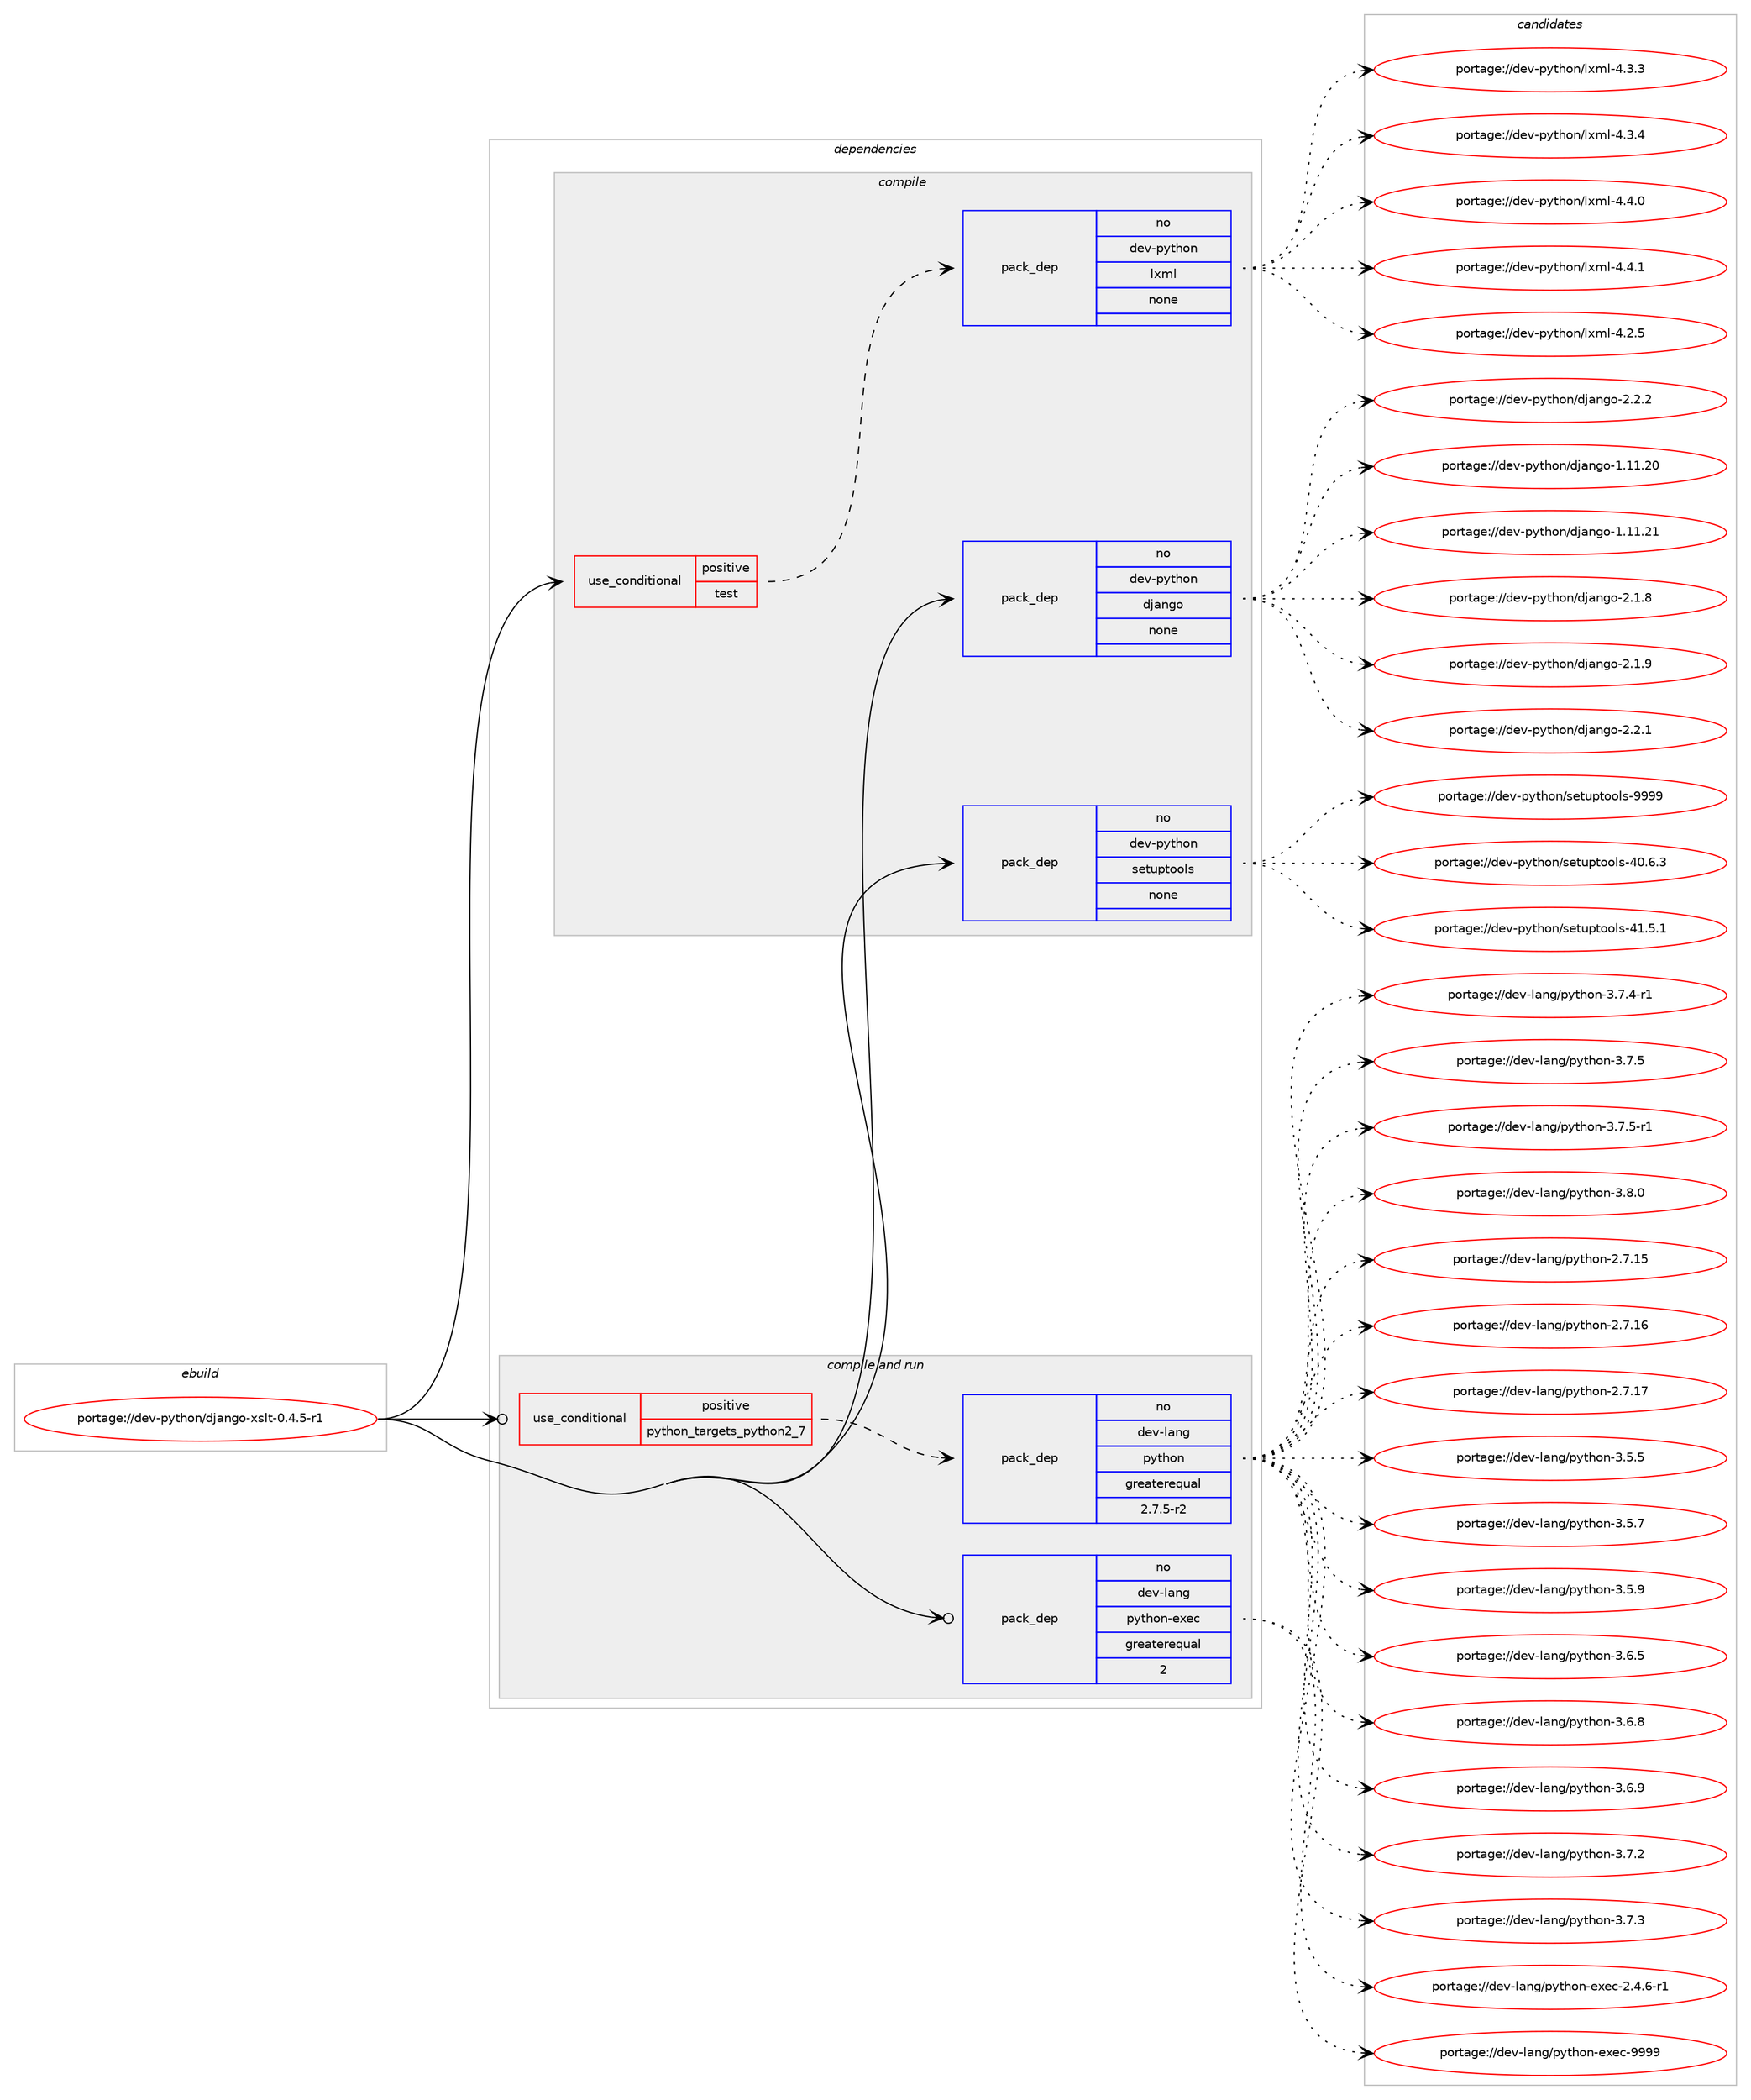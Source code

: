 digraph prolog {

# *************
# Graph options
# *************

newrank=true;
concentrate=true;
compound=true;
graph [rankdir=LR,fontname=Helvetica,fontsize=10,ranksep=1.5];#, ranksep=2.5, nodesep=0.2];
edge  [arrowhead=vee];
node  [fontname=Helvetica,fontsize=10];

# **********
# The ebuild
# **********

subgraph cluster_leftcol {
color=gray;
rank=same;
label=<<i>ebuild</i>>;
id [label="portage://dev-python/django-xslt-0.4.5-r1", color=red, width=4, href="../dev-python/django-xslt-0.4.5-r1.svg"];
}

# ****************
# The dependencies
# ****************

subgraph cluster_midcol {
color=gray;
label=<<i>dependencies</i>>;
subgraph cluster_compile {
fillcolor="#eeeeee";
style=filled;
label=<<i>compile</i>>;
subgraph cond27855 {
dependency136979 [label=<<TABLE BORDER="0" CELLBORDER="1" CELLSPACING="0" CELLPADDING="4"><TR><TD ROWSPAN="3" CELLPADDING="10">use_conditional</TD></TR><TR><TD>positive</TD></TR><TR><TD>test</TD></TR></TABLE>>, shape=none, color=red];
subgraph pack105807 {
dependency136980 [label=<<TABLE BORDER="0" CELLBORDER="1" CELLSPACING="0" CELLPADDING="4" WIDTH="220"><TR><TD ROWSPAN="6" CELLPADDING="30">pack_dep</TD></TR><TR><TD WIDTH="110">no</TD></TR><TR><TD>dev-python</TD></TR><TR><TD>lxml</TD></TR><TR><TD>none</TD></TR><TR><TD></TD></TR></TABLE>>, shape=none, color=blue];
}
dependency136979:e -> dependency136980:w [weight=20,style="dashed",arrowhead="vee"];
}
id:e -> dependency136979:w [weight=20,style="solid",arrowhead="vee"];
subgraph pack105808 {
dependency136981 [label=<<TABLE BORDER="0" CELLBORDER="1" CELLSPACING="0" CELLPADDING="4" WIDTH="220"><TR><TD ROWSPAN="6" CELLPADDING="30">pack_dep</TD></TR><TR><TD WIDTH="110">no</TD></TR><TR><TD>dev-python</TD></TR><TR><TD>django</TD></TR><TR><TD>none</TD></TR><TR><TD></TD></TR></TABLE>>, shape=none, color=blue];
}
id:e -> dependency136981:w [weight=20,style="solid",arrowhead="vee"];
subgraph pack105809 {
dependency136982 [label=<<TABLE BORDER="0" CELLBORDER="1" CELLSPACING="0" CELLPADDING="4" WIDTH="220"><TR><TD ROWSPAN="6" CELLPADDING="30">pack_dep</TD></TR><TR><TD WIDTH="110">no</TD></TR><TR><TD>dev-python</TD></TR><TR><TD>setuptools</TD></TR><TR><TD>none</TD></TR><TR><TD></TD></TR></TABLE>>, shape=none, color=blue];
}
id:e -> dependency136982:w [weight=20,style="solid",arrowhead="vee"];
}
subgraph cluster_compileandrun {
fillcolor="#eeeeee";
style=filled;
label=<<i>compile and run</i>>;
subgraph cond27856 {
dependency136983 [label=<<TABLE BORDER="0" CELLBORDER="1" CELLSPACING="0" CELLPADDING="4"><TR><TD ROWSPAN="3" CELLPADDING="10">use_conditional</TD></TR><TR><TD>positive</TD></TR><TR><TD>python_targets_python2_7</TD></TR></TABLE>>, shape=none, color=red];
subgraph pack105810 {
dependency136984 [label=<<TABLE BORDER="0" CELLBORDER="1" CELLSPACING="0" CELLPADDING="4" WIDTH="220"><TR><TD ROWSPAN="6" CELLPADDING="30">pack_dep</TD></TR><TR><TD WIDTH="110">no</TD></TR><TR><TD>dev-lang</TD></TR><TR><TD>python</TD></TR><TR><TD>greaterequal</TD></TR><TR><TD>2.7.5-r2</TD></TR></TABLE>>, shape=none, color=blue];
}
dependency136983:e -> dependency136984:w [weight=20,style="dashed",arrowhead="vee"];
}
id:e -> dependency136983:w [weight=20,style="solid",arrowhead="odotvee"];
subgraph pack105811 {
dependency136985 [label=<<TABLE BORDER="0" CELLBORDER="1" CELLSPACING="0" CELLPADDING="4" WIDTH="220"><TR><TD ROWSPAN="6" CELLPADDING="30">pack_dep</TD></TR><TR><TD WIDTH="110">no</TD></TR><TR><TD>dev-lang</TD></TR><TR><TD>python-exec</TD></TR><TR><TD>greaterequal</TD></TR><TR><TD>2</TD></TR></TABLE>>, shape=none, color=blue];
}
id:e -> dependency136985:w [weight=20,style="solid",arrowhead="odotvee"];
}
subgraph cluster_run {
fillcolor="#eeeeee";
style=filled;
label=<<i>run</i>>;
}
}

# **************
# The candidates
# **************

subgraph cluster_choices {
rank=same;
color=gray;
label=<<i>candidates</i>>;

subgraph choice105807 {
color=black;
nodesep=1;
choiceportage1001011184511212111610411111047108120109108455246504653 [label="portage://dev-python/lxml-4.2.5", color=red, width=4,href="../dev-python/lxml-4.2.5.svg"];
choiceportage1001011184511212111610411111047108120109108455246514651 [label="portage://dev-python/lxml-4.3.3", color=red, width=4,href="../dev-python/lxml-4.3.3.svg"];
choiceportage1001011184511212111610411111047108120109108455246514652 [label="portage://dev-python/lxml-4.3.4", color=red, width=4,href="../dev-python/lxml-4.3.4.svg"];
choiceportage1001011184511212111610411111047108120109108455246524648 [label="portage://dev-python/lxml-4.4.0", color=red, width=4,href="../dev-python/lxml-4.4.0.svg"];
choiceportage1001011184511212111610411111047108120109108455246524649 [label="portage://dev-python/lxml-4.4.1", color=red, width=4,href="../dev-python/lxml-4.4.1.svg"];
dependency136980:e -> choiceportage1001011184511212111610411111047108120109108455246504653:w [style=dotted,weight="100"];
dependency136980:e -> choiceportage1001011184511212111610411111047108120109108455246514651:w [style=dotted,weight="100"];
dependency136980:e -> choiceportage1001011184511212111610411111047108120109108455246514652:w [style=dotted,weight="100"];
dependency136980:e -> choiceportage1001011184511212111610411111047108120109108455246524648:w [style=dotted,weight="100"];
dependency136980:e -> choiceportage1001011184511212111610411111047108120109108455246524649:w [style=dotted,weight="100"];
}
subgraph choice105808 {
color=black;
nodesep=1;
choiceportage1001011184511212111610411111047100106971101031114549464949465048 [label="portage://dev-python/django-1.11.20", color=red, width=4,href="../dev-python/django-1.11.20.svg"];
choiceportage1001011184511212111610411111047100106971101031114549464949465049 [label="portage://dev-python/django-1.11.21", color=red, width=4,href="../dev-python/django-1.11.21.svg"];
choiceportage100101118451121211161041111104710010697110103111455046494656 [label="portage://dev-python/django-2.1.8", color=red, width=4,href="../dev-python/django-2.1.8.svg"];
choiceportage100101118451121211161041111104710010697110103111455046494657 [label="portage://dev-python/django-2.1.9", color=red, width=4,href="../dev-python/django-2.1.9.svg"];
choiceportage100101118451121211161041111104710010697110103111455046504649 [label="portage://dev-python/django-2.2.1", color=red, width=4,href="../dev-python/django-2.2.1.svg"];
choiceportage100101118451121211161041111104710010697110103111455046504650 [label="portage://dev-python/django-2.2.2", color=red, width=4,href="../dev-python/django-2.2.2.svg"];
dependency136981:e -> choiceportage1001011184511212111610411111047100106971101031114549464949465048:w [style=dotted,weight="100"];
dependency136981:e -> choiceportage1001011184511212111610411111047100106971101031114549464949465049:w [style=dotted,weight="100"];
dependency136981:e -> choiceportage100101118451121211161041111104710010697110103111455046494656:w [style=dotted,weight="100"];
dependency136981:e -> choiceportage100101118451121211161041111104710010697110103111455046494657:w [style=dotted,weight="100"];
dependency136981:e -> choiceportage100101118451121211161041111104710010697110103111455046504649:w [style=dotted,weight="100"];
dependency136981:e -> choiceportage100101118451121211161041111104710010697110103111455046504650:w [style=dotted,weight="100"];
}
subgraph choice105809 {
color=black;
nodesep=1;
choiceportage100101118451121211161041111104711510111611711211611111110811545524846544651 [label="portage://dev-python/setuptools-40.6.3", color=red, width=4,href="../dev-python/setuptools-40.6.3.svg"];
choiceportage100101118451121211161041111104711510111611711211611111110811545524946534649 [label="portage://dev-python/setuptools-41.5.1", color=red, width=4,href="../dev-python/setuptools-41.5.1.svg"];
choiceportage10010111845112121116104111110471151011161171121161111111081154557575757 [label="portage://dev-python/setuptools-9999", color=red, width=4,href="../dev-python/setuptools-9999.svg"];
dependency136982:e -> choiceportage100101118451121211161041111104711510111611711211611111110811545524846544651:w [style=dotted,weight="100"];
dependency136982:e -> choiceportage100101118451121211161041111104711510111611711211611111110811545524946534649:w [style=dotted,weight="100"];
dependency136982:e -> choiceportage10010111845112121116104111110471151011161171121161111111081154557575757:w [style=dotted,weight="100"];
}
subgraph choice105810 {
color=black;
nodesep=1;
choiceportage10010111845108971101034711212111610411111045504655464953 [label="portage://dev-lang/python-2.7.15", color=red, width=4,href="../dev-lang/python-2.7.15.svg"];
choiceportage10010111845108971101034711212111610411111045504655464954 [label="portage://dev-lang/python-2.7.16", color=red, width=4,href="../dev-lang/python-2.7.16.svg"];
choiceportage10010111845108971101034711212111610411111045504655464955 [label="portage://dev-lang/python-2.7.17", color=red, width=4,href="../dev-lang/python-2.7.17.svg"];
choiceportage100101118451089711010347112121116104111110455146534653 [label="portage://dev-lang/python-3.5.5", color=red, width=4,href="../dev-lang/python-3.5.5.svg"];
choiceportage100101118451089711010347112121116104111110455146534655 [label="portage://dev-lang/python-3.5.7", color=red, width=4,href="../dev-lang/python-3.5.7.svg"];
choiceportage100101118451089711010347112121116104111110455146534657 [label="portage://dev-lang/python-3.5.9", color=red, width=4,href="../dev-lang/python-3.5.9.svg"];
choiceportage100101118451089711010347112121116104111110455146544653 [label="portage://dev-lang/python-3.6.5", color=red, width=4,href="../dev-lang/python-3.6.5.svg"];
choiceportage100101118451089711010347112121116104111110455146544656 [label="portage://dev-lang/python-3.6.8", color=red, width=4,href="../dev-lang/python-3.6.8.svg"];
choiceportage100101118451089711010347112121116104111110455146544657 [label="portage://dev-lang/python-3.6.9", color=red, width=4,href="../dev-lang/python-3.6.9.svg"];
choiceportage100101118451089711010347112121116104111110455146554650 [label="portage://dev-lang/python-3.7.2", color=red, width=4,href="../dev-lang/python-3.7.2.svg"];
choiceportage100101118451089711010347112121116104111110455146554651 [label="portage://dev-lang/python-3.7.3", color=red, width=4,href="../dev-lang/python-3.7.3.svg"];
choiceportage1001011184510897110103471121211161041111104551465546524511449 [label="portage://dev-lang/python-3.7.4-r1", color=red, width=4,href="../dev-lang/python-3.7.4-r1.svg"];
choiceportage100101118451089711010347112121116104111110455146554653 [label="portage://dev-lang/python-3.7.5", color=red, width=4,href="../dev-lang/python-3.7.5.svg"];
choiceportage1001011184510897110103471121211161041111104551465546534511449 [label="portage://dev-lang/python-3.7.5-r1", color=red, width=4,href="../dev-lang/python-3.7.5-r1.svg"];
choiceportage100101118451089711010347112121116104111110455146564648 [label="portage://dev-lang/python-3.8.0", color=red, width=4,href="../dev-lang/python-3.8.0.svg"];
dependency136984:e -> choiceportage10010111845108971101034711212111610411111045504655464953:w [style=dotted,weight="100"];
dependency136984:e -> choiceportage10010111845108971101034711212111610411111045504655464954:w [style=dotted,weight="100"];
dependency136984:e -> choiceportage10010111845108971101034711212111610411111045504655464955:w [style=dotted,weight="100"];
dependency136984:e -> choiceportage100101118451089711010347112121116104111110455146534653:w [style=dotted,weight="100"];
dependency136984:e -> choiceportage100101118451089711010347112121116104111110455146534655:w [style=dotted,weight="100"];
dependency136984:e -> choiceportage100101118451089711010347112121116104111110455146534657:w [style=dotted,weight="100"];
dependency136984:e -> choiceportage100101118451089711010347112121116104111110455146544653:w [style=dotted,weight="100"];
dependency136984:e -> choiceportage100101118451089711010347112121116104111110455146544656:w [style=dotted,weight="100"];
dependency136984:e -> choiceportage100101118451089711010347112121116104111110455146544657:w [style=dotted,weight="100"];
dependency136984:e -> choiceportage100101118451089711010347112121116104111110455146554650:w [style=dotted,weight="100"];
dependency136984:e -> choiceportage100101118451089711010347112121116104111110455146554651:w [style=dotted,weight="100"];
dependency136984:e -> choiceportage1001011184510897110103471121211161041111104551465546524511449:w [style=dotted,weight="100"];
dependency136984:e -> choiceportage100101118451089711010347112121116104111110455146554653:w [style=dotted,weight="100"];
dependency136984:e -> choiceportage1001011184510897110103471121211161041111104551465546534511449:w [style=dotted,weight="100"];
dependency136984:e -> choiceportage100101118451089711010347112121116104111110455146564648:w [style=dotted,weight="100"];
}
subgraph choice105811 {
color=black;
nodesep=1;
choiceportage10010111845108971101034711212111610411111045101120101994550465246544511449 [label="portage://dev-lang/python-exec-2.4.6-r1", color=red, width=4,href="../dev-lang/python-exec-2.4.6-r1.svg"];
choiceportage10010111845108971101034711212111610411111045101120101994557575757 [label="portage://dev-lang/python-exec-9999", color=red, width=4,href="../dev-lang/python-exec-9999.svg"];
dependency136985:e -> choiceportage10010111845108971101034711212111610411111045101120101994550465246544511449:w [style=dotted,weight="100"];
dependency136985:e -> choiceportage10010111845108971101034711212111610411111045101120101994557575757:w [style=dotted,weight="100"];
}
}

}
